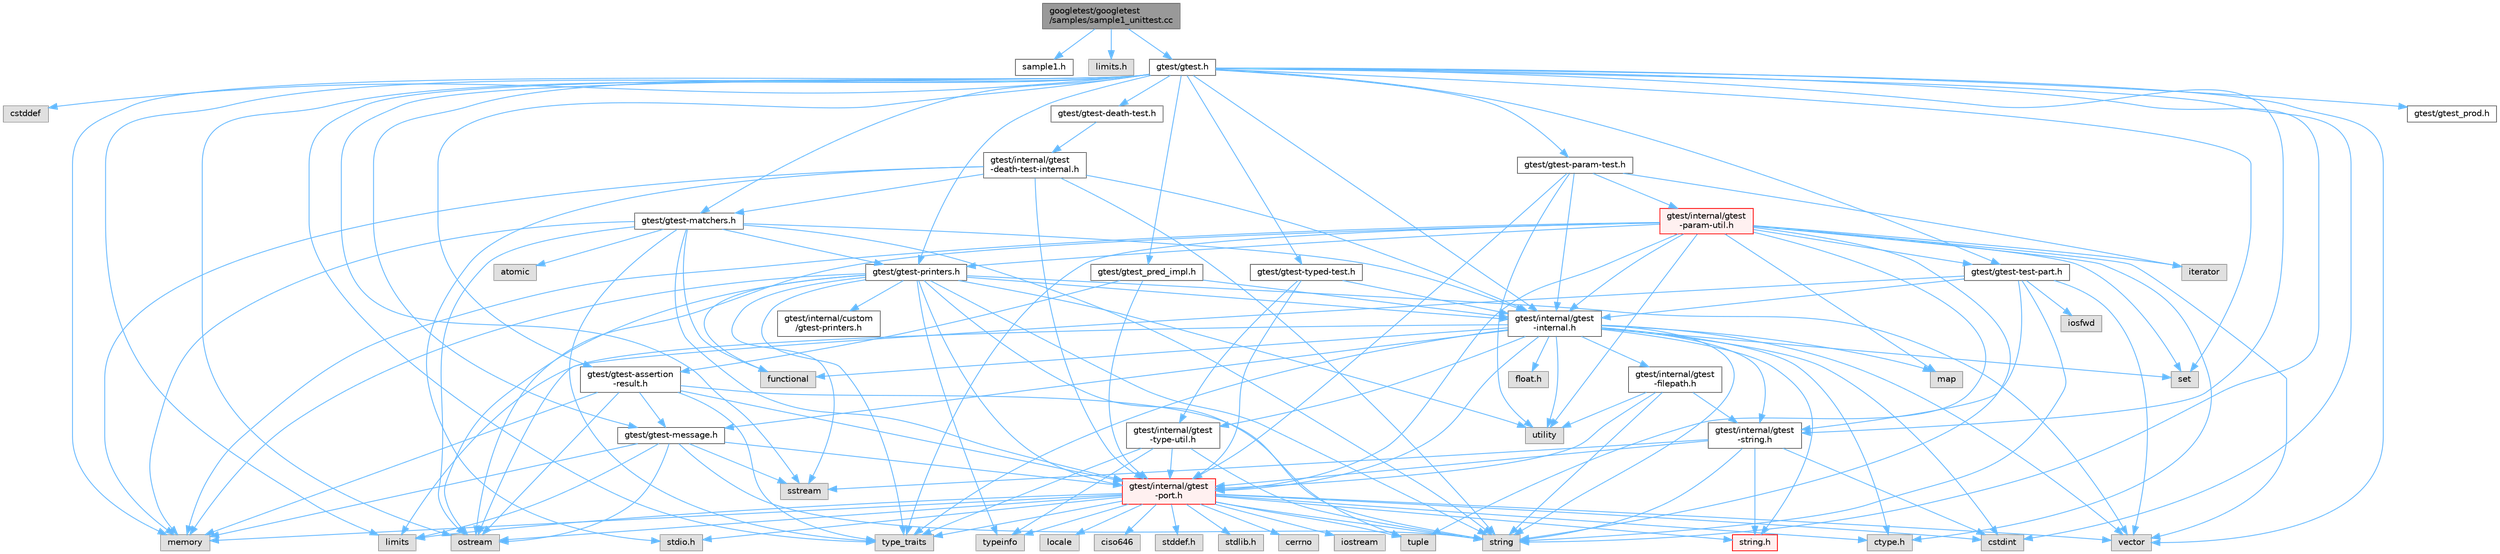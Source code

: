 digraph "googletest/googletest/samples/sample1_unittest.cc"
{
 // LATEX_PDF_SIZE
  bgcolor="transparent";
  edge [fontname=Helvetica,fontsize=10,labelfontname=Helvetica,labelfontsize=10];
  node [fontname=Helvetica,fontsize=10,shape=box,height=0.2,width=0.4];
  Node1 [id="Node000001",label="googletest/googletest\l/samples/sample1_unittest.cc",height=0.2,width=0.4,color="gray40", fillcolor="grey60", style="filled", fontcolor="black",tooltip=" "];
  Node1 -> Node2 [id="edge147_Node000001_Node000002",color="steelblue1",style="solid",tooltip=" "];
  Node2 [id="Node000002",label="sample1.h",height=0.2,width=0.4,color="grey40", fillcolor="white", style="filled",URL="$sample1_8h.html",tooltip=" "];
  Node1 -> Node3 [id="edge148_Node000001_Node000003",color="steelblue1",style="solid",tooltip=" "];
  Node3 [id="Node000003",label="limits.h",height=0.2,width=0.4,color="grey60", fillcolor="#E0E0E0", style="filled",tooltip=" "];
  Node1 -> Node4 [id="edge149_Node000001_Node000004",color="steelblue1",style="solid",tooltip=" "];
  Node4 [id="Node000004",label="gtest/gtest.h",height=0.2,width=0.4,color="grey40", fillcolor="white", style="filled",URL="$gtest_8h.html",tooltip=" "];
  Node4 -> Node5 [id="edge150_Node000004_Node000005",color="steelblue1",style="solid",tooltip=" "];
  Node5 [id="Node000005",label="cstddef",height=0.2,width=0.4,color="grey60", fillcolor="#E0E0E0", style="filled",tooltip=" "];
  Node4 -> Node6 [id="edge151_Node000004_Node000006",color="steelblue1",style="solid",tooltip=" "];
  Node6 [id="Node000006",label="cstdint",height=0.2,width=0.4,color="grey60", fillcolor="#E0E0E0", style="filled",tooltip=" "];
  Node4 -> Node7 [id="edge152_Node000004_Node000007",color="steelblue1",style="solid",tooltip=" "];
  Node7 [id="Node000007",label="limits",height=0.2,width=0.4,color="grey60", fillcolor="#E0E0E0", style="filled",tooltip=" "];
  Node4 -> Node8 [id="edge153_Node000004_Node000008",color="steelblue1",style="solid",tooltip=" "];
  Node8 [id="Node000008",label="memory",height=0.2,width=0.4,color="grey60", fillcolor="#E0E0E0", style="filled",tooltip=" "];
  Node4 -> Node9 [id="edge154_Node000004_Node000009",color="steelblue1",style="solid",tooltip=" "];
  Node9 [id="Node000009",label="ostream",height=0.2,width=0.4,color="grey60", fillcolor="#E0E0E0", style="filled",tooltip=" "];
  Node4 -> Node10 [id="edge155_Node000004_Node000010",color="steelblue1",style="solid",tooltip=" "];
  Node10 [id="Node000010",label="set",height=0.2,width=0.4,color="grey60", fillcolor="#E0E0E0", style="filled",tooltip=" "];
  Node4 -> Node11 [id="edge156_Node000004_Node000011",color="steelblue1",style="solid",tooltip=" "];
  Node11 [id="Node000011",label="sstream",height=0.2,width=0.4,color="grey60", fillcolor="#E0E0E0", style="filled",tooltip=" "];
  Node4 -> Node12 [id="edge157_Node000004_Node000012",color="steelblue1",style="solid",tooltip=" "];
  Node12 [id="Node000012",label="string",height=0.2,width=0.4,color="grey60", fillcolor="#E0E0E0", style="filled",tooltip=" "];
  Node4 -> Node13 [id="edge158_Node000004_Node000013",color="steelblue1",style="solid",tooltip=" "];
  Node13 [id="Node000013",label="type_traits",height=0.2,width=0.4,color="grey60", fillcolor="#E0E0E0", style="filled",tooltip=" "];
  Node4 -> Node14 [id="edge159_Node000004_Node000014",color="steelblue1",style="solid",tooltip=" "];
  Node14 [id="Node000014",label="vector",height=0.2,width=0.4,color="grey60", fillcolor="#E0E0E0", style="filled",tooltip=" "];
  Node4 -> Node15 [id="edge160_Node000004_Node000015",color="steelblue1",style="solid",tooltip=" "];
  Node15 [id="Node000015",label="gtest/gtest-assertion\l-result.h",height=0.2,width=0.4,color="grey40", fillcolor="white", style="filled",URL="$gtest-assertion-result_8h.html",tooltip=" "];
  Node15 -> Node8 [id="edge161_Node000015_Node000008",color="steelblue1",style="solid",tooltip=" "];
  Node15 -> Node9 [id="edge162_Node000015_Node000009",color="steelblue1",style="solid",tooltip=" "];
  Node15 -> Node12 [id="edge163_Node000015_Node000012",color="steelblue1",style="solid",tooltip=" "];
  Node15 -> Node13 [id="edge164_Node000015_Node000013",color="steelblue1",style="solid",tooltip=" "];
  Node15 -> Node16 [id="edge165_Node000015_Node000016",color="steelblue1",style="solid",tooltip=" "];
  Node16 [id="Node000016",label="gtest/gtest-message.h",height=0.2,width=0.4,color="grey40", fillcolor="white", style="filled",URL="$gtest-message_8h.html",tooltip=" "];
  Node16 -> Node7 [id="edge166_Node000016_Node000007",color="steelblue1",style="solid",tooltip=" "];
  Node16 -> Node8 [id="edge167_Node000016_Node000008",color="steelblue1",style="solid",tooltip=" "];
  Node16 -> Node9 [id="edge168_Node000016_Node000009",color="steelblue1",style="solid",tooltip=" "];
  Node16 -> Node11 [id="edge169_Node000016_Node000011",color="steelblue1",style="solid",tooltip=" "];
  Node16 -> Node12 [id="edge170_Node000016_Node000012",color="steelblue1",style="solid",tooltip=" "];
  Node16 -> Node17 [id="edge171_Node000016_Node000017",color="steelblue1",style="solid",tooltip=" "];
  Node17 [id="Node000017",label="gtest/internal/gtest\l-port.h",height=0.2,width=0.4,color="red", fillcolor="#FFF0F0", style="filled",URL="$gtest-port_8h.html",tooltip=" "];
  Node17 -> Node18 [id="edge172_Node000017_Node000018",color="steelblue1",style="solid",tooltip=" "];
  Node18 [id="Node000018",label="ciso646",height=0.2,width=0.4,color="grey60", fillcolor="#E0E0E0", style="filled",tooltip=" "];
  Node17 -> Node19 [id="edge173_Node000017_Node000019",color="steelblue1",style="solid",tooltip=" "];
  Node19 [id="Node000019",label="ctype.h",height=0.2,width=0.4,color="grey60", fillcolor="#E0E0E0", style="filled",tooltip=" "];
  Node17 -> Node20 [id="edge174_Node000017_Node000020",color="steelblue1",style="solid",tooltip=" "];
  Node20 [id="Node000020",label="stddef.h",height=0.2,width=0.4,color="grey60", fillcolor="#E0E0E0", style="filled",tooltip=" "];
  Node17 -> Node21 [id="edge175_Node000017_Node000021",color="steelblue1",style="solid",tooltip=" "];
  Node21 [id="Node000021",label="stdio.h",height=0.2,width=0.4,color="grey60", fillcolor="#E0E0E0", style="filled",tooltip=" "];
  Node17 -> Node22 [id="edge176_Node000017_Node000022",color="steelblue1",style="solid",tooltip=" "];
  Node22 [id="Node000022",label="stdlib.h",height=0.2,width=0.4,color="grey60", fillcolor="#E0E0E0", style="filled",tooltip=" "];
  Node17 -> Node23 [id="edge177_Node000017_Node000023",color="steelblue1",style="solid",tooltip=" "];
  Node23 [id="Node000023",label="string.h",height=0.2,width=0.4,color="red", fillcolor="#FFF0F0", style="filled",URL="$string_8h.html",tooltip=" "];
  Node17 -> Node34 [id="edge178_Node000017_Node000034",color="steelblue1",style="solid",tooltip=" "];
  Node34 [id="Node000034",label="cerrno",height=0.2,width=0.4,color="grey60", fillcolor="#E0E0E0", style="filled",tooltip=" "];
  Node17 -> Node6 [id="edge179_Node000017_Node000006",color="steelblue1",style="solid",tooltip=" "];
  Node17 -> Node35 [id="edge180_Node000017_Node000035",color="steelblue1",style="solid",tooltip=" "];
  Node35 [id="Node000035",label="iostream",height=0.2,width=0.4,color="grey60", fillcolor="#E0E0E0", style="filled",tooltip=" "];
  Node17 -> Node7 [id="edge181_Node000017_Node000007",color="steelblue1",style="solid",tooltip=" "];
  Node17 -> Node36 [id="edge182_Node000017_Node000036",color="steelblue1",style="solid",tooltip=" "];
  Node36 [id="Node000036",label="locale",height=0.2,width=0.4,color="grey60", fillcolor="#E0E0E0", style="filled",tooltip=" "];
  Node17 -> Node8 [id="edge183_Node000017_Node000008",color="steelblue1",style="solid",tooltip=" "];
  Node17 -> Node9 [id="edge184_Node000017_Node000009",color="steelblue1",style="solid",tooltip=" "];
  Node17 -> Node12 [id="edge185_Node000017_Node000012",color="steelblue1",style="solid",tooltip=" "];
  Node17 -> Node37 [id="edge186_Node000017_Node000037",color="steelblue1",style="solid",tooltip=" "];
  Node37 [id="Node000037",label="tuple",height=0.2,width=0.4,color="grey60", fillcolor="#E0E0E0", style="filled",tooltip=" "];
  Node17 -> Node13 [id="edge187_Node000017_Node000013",color="steelblue1",style="solid",tooltip=" "];
  Node17 -> Node14 [id="edge188_Node000017_Node000014",color="steelblue1",style="solid",tooltip=" "];
  Node17 -> Node45 [id="edge189_Node000017_Node000045",color="steelblue1",style="solid",tooltip=" "];
  Node45 [id="Node000045",label="typeinfo",height=0.2,width=0.4,color="grey60", fillcolor="#E0E0E0", style="filled",tooltip=" "];
  Node15 -> Node17 [id="edge190_Node000015_Node000017",color="steelblue1",style="solid",tooltip=" "];
  Node4 -> Node46 [id="edge191_Node000004_Node000046",color="steelblue1",style="solid",tooltip=" "];
  Node46 [id="Node000046",label="gtest/gtest-death-test.h",height=0.2,width=0.4,color="grey40", fillcolor="white", style="filled",URL="$gtest-death-test_8h.html",tooltip=" "];
  Node46 -> Node47 [id="edge192_Node000046_Node000047",color="steelblue1",style="solid",tooltip=" "];
  Node47 [id="Node000047",label="gtest/internal/gtest\l-death-test-internal.h",height=0.2,width=0.4,color="grey40", fillcolor="white", style="filled",URL="$gtest-death-test-internal_8h.html",tooltip=" "];
  Node47 -> Node21 [id="edge193_Node000047_Node000021",color="steelblue1",style="solid",tooltip=" "];
  Node47 -> Node8 [id="edge194_Node000047_Node000008",color="steelblue1",style="solid",tooltip=" "];
  Node47 -> Node12 [id="edge195_Node000047_Node000012",color="steelblue1",style="solid",tooltip=" "];
  Node47 -> Node48 [id="edge196_Node000047_Node000048",color="steelblue1",style="solid",tooltip=" "];
  Node48 [id="Node000048",label="gtest/gtest-matchers.h",height=0.2,width=0.4,color="grey40", fillcolor="white", style="filled",URL="$gtest-matchers_8h.html",tooltip=" "];
  Node48 -> Node49 [id="edge197_Node000048_Node000049",color="steelblue1",style="solid",tooltip=" "];
  Node49 [id="Node000049",label="atomic",height=0.2,width=0.4,color="grey60", fillcolor="#E0E0E0", style="filled",tooltip=" "];
  Node48 -> Node50 [id="edge198_Node000048_Node000050",color="steelblue1",style="solid",tooltip=" "];
  Node50 [id="Node000050",label="functional",height=0.2,width=0.4,color="grey60", fillcolor="#E0E0E0", style="filled",tooltip=" "];
  Node48 -> Node8 [id="edge199_Node000048_Node000008",color="steelblue1",style="solid",tooltip=" "];
  Node48 -> Node9 [id="edge200_Node000048_Node000009",color="steelblue1",style="solid",tooltip=" "];
  Node48 -> Node12 [id="edge201_Node000048_Node000012",color="steelblue1",style="solid",tooltip=" "];
  Node48 -> Node13 [id="edge202_Node000048_Node000013",color="steelblue1",style="solid",tooltip=" "];
  Node48 -> Node51 [id="edge203_Node000048_Node000051",color="steelblue1",style="solid",tooltip=" "];
  Node51 [id="Node000051",label="gtest/gtest-printers.h",height=0.2,width=0.4,color="grey40", fillcolor="white", style="filled",URL="$gtest-printers_8h.html",tooltip=" "];
  Node51 -> Node50 [id="edge204_Node000051_Node000050",color="steelblue1",style="solid",tooltip=" "];
  Node51 -> Node8 [id="edge205_Node000051_Node000008",color="steelblue1",style="solid",tooltip=" "];
  Node51 -> Node9 [id="edge206_Node000051_Node000009",color="steelblue1",style="solid",tooltip=" "];
  Node51 -> Node11 [id="edge207_Node000051_Node000011",color="steelblue1",style="solid",tooltip=" "];
  Node51 -> Node12 [id="edge208_Node000051_Node000012",color="steelblue1",style="solid",tooltip=" "];
  Node51 -> Node37 [id="edge209_Node000051_Node000037",color="steelblue1",style="solid",tooltip=" "];
  Node51 -> Node13 [id="edge210_Node000051_Node000013",color="steelblue1",style="solid",tooltip=" "];
  Node51 -> Node45 [id="edge211_Node000051_Node000045",color="steelblue1",style="solid",tooltip=" "];
  Node51 -> Node28 [id="edge212_Node000051_Node000028",color="steelblue1",style="solid",tooltip=" "];
  Node28 [id="Node000028",label="utility",height=0.2,width=0.4,color="grey60", fillcolor="#E0E0E0", style="filled",tooltip=" "];
  Node51 -> Node14 [id="edge213_Node000051_Node000014",color="steelblue1",style="solid",tooltip=" "];
  Node51 -> Node52 [id="edge214_Node000051_Node000052",color="steelblue1",style="solid",tooltip=" "];
  Node52 [id="Node000052",label="gtest/internal/gtest\l-internal.h",height=0.2,width=0.4,color="grey40", fillcolor="white", style="filled",URL="$gtest-internal_8h.html",tooltip=" "];
  Node52 -> Node17 [id="edge215_Node000052_Node000017",color="steelblue1",style="solid",tooltip=" "];
  Node52 -> Node19 [id="edge216_Node000052_Node000019",color="steelblue1",style="solid",tooltip=" "];
  Node52 -> Node53 [id="edge217_Node000052_Node000053",color="steelblue1",style="solid",tooltip=" "];
  Node53 [id="Node000053",label="float.h",height=0.2,width=0.4,color="grey60", fillcolor="#E0E0E0", style="filled",tooltip=" "];
  Node52 -> Node23 [id="edge218_Node000052_Node000023",color="steelblue1",style="solid",tooltip=" "];
  Node52 -> Node6 [id="edge219_Node000052_Node000006",color="steelblue1",style="solid",tooltip=" "];
  Node52 -> Node50 [id="edge220_Node000052_Node000050",color="steelblue1",style="solid",tooltip=" "];
  Node52 -> Node7 [id="edge221_Node000052_Node000007",color="steelblue1",style="solid",tooltip=" "];
  Node52 -> Node54 [id="edge222_Node000052_Node000054",color="steelblue1",style="solid",tooltip=" "];
  Node54 [id="Node000054",label="map",height=0.2,width=0.4,color="grey60", fillcolor="#E0E0E0", style="filled",tooltip=" "];
  Node52 -> Node10 [id="edge223_Node000052_Node000010",color="steelblue1",style="solid",tooltip=" "];
  Node52 -> Node12 [id="edge224_Node000052_Node000012",color="steelblue1",style="solid",tooltip=" "];
  Node52 -> Node13 [id="edge225_Node000052_Node000013",color="steelblue1",style="solid",tooltip=" "];
  Node52 -> Node28 [id="edge226_Node000052_Node000028",color="steelblue1",style="solid",tooltip=" "];
  Node52 -> Node14 [id="edge227_Node000052_Node000014",color="steelblue1",style="solid",tooltip=" "];
  Node52 -> Node16 [id="edge228_Node000052_Node000016",color="steelblue1",style="solid",tooltip=" "];
  Node52 -> Node55 [id="edge229_Node000052_Node000055",color="steelblue1",style="solid",tooltip=" "];
  Node55 [id="Node000055",label="gtest/internal/gtest\l-filepath.h",height=0.2,width=0.4,color="grey40", fillcolor="white", style="filled",URL="$gtest-filepath_8h.html",tooltip=" "];
  Node55 -> Node12 [id="edge230_Node000055_Node000012",color="steelblue1",style="solid",tooltip=" "];
  Node55 -> Node28 [id="edge231_Node000055_Node000028",color="steelblue1",style="solid",tooltip=" "];
  Node55 -> Node17 [id="edge232_Node000055_Node000017",color="steelblue1",style="solid",tooltip=" "];
  Node55 -> Node56 [id="edge233_Node000055_Node000056",color="steelblue1",style="solid",tooltip=" "];
  Node56 [id="Node000056",label="gtest/internal/gtest\l-string.h",height=0.2,width=0.4,color="grey40", fillcolor="white", style="filled",URL="$gtest-string_8h.html",tooltip=" "];
  Node56 -> Node23 [id="edge234_Node000056_Node000023",color="steelblue1",style="solid",tooltip=" "];
  Node56 -> Node6 [id="edge235_Node000056_Node000006",color="steelblue1",style="solid",tooltip=" "];
  Node56 -> Node11 [id="edge236_Node000056_Node000011",color="steelblue1",style="solid",tooltip=" "];
  Node56 -> Node12 [id="edge237_Node000056_Node000012",color="steelblue1",style="solid",tooltip=" "];
  Node56 -> Node17 [id="edge238_Node000056_Node000017",color="steelblue1",style="solid",tooltip=" "];
  Node52 -> Node56 [id="edge239_Node000052_Node000056",color="steelblue1",style="solid",tooltip=" "];
  Node52 -> Node57 [id="edge240_Node000052_Node000057",color="steelblue1",style="solid",tooltip=" "];
  Node57 [id="Node000057",label="gtest/internal/gtest\l-type-util.h",height=0.2,width=0.4,color="grey40", fillcolor="white", style="filled",URL="$gtest-type-util_8h.html",tooltip=" "];
  Node57 -> Node12 [id="edge241_Node000057_Node000012",color="steelblue1",style="solid",tooltip=" "];
  Node57 -> Node13 [id="edge242_Node000057_Node000013",color="steelblue1",style="solid",tooltip=" "];
  Node57 -> Node45 [id="edge243_Node000057_Node000045",color="steelblue1",style="solid",tooltip=" "];
  Node57 -> Node17 [id="edge244_Node000057_Node000017",color="steelblue1",style="solid",tooltip=" "];
  Node51 -> Node17 [id="edge245_Node000051_Node000017",color="steelblue1",style="solid",tooltip=" "];
  Node51 -> Node58 [id="edge246_Node000051_Node000058",color="steelblue1",style="solid",tooltip=" "];
  Node58 [id="Node000058",label="gtest/internal/custom\l/gtest-printers.h",height=0.2,width=0.4,color="grey40", fillcolor="white", style="filled",URL="$internal_2custom_2gtest-printers_8h.html",tooltip=" "];
  Node48 -> Node52 [id="edge247_Node000048_Node000052",color="steelblue1",style="solid",tooltip=" "];
  Node48 -> Node17 [id="edge248_Node000048_Node000017",color="steelblue1",style="solid",tooltip=" "];
  Node47 -> Node52 [id="edge249_Node000047_Node000052",color="steelblue1",style="solid",tooltip=" "];
  Node47 -> Node17 [id="edge250_Node000047_Node000017",color="steelblue1",style="solid",tooltip=" "];
  Node4 -> Node48 [id="edge251_Node000004_Node000048",color="steelblue1",style="solid",tooltip=" "];
  Node4 -> Node16 [id="edge252_Node000004_Node000016",color="steelblue1",style="solid",tooltip=" "];
  Node4 -> Node59 [id="edge253_Node000004_Node000059",color="steelblue1",style="solid",tooltip=" "];
  Node59 [id="Node000059",label="gtest/gtest-param-test.h",height=0.2,width=0.4,color="grey40", fillcolor="white", style="filled",URL="$gtest-param-test_8h.html",tooltip=" "];
  Node59 -> Node30 [id="edge254_Node000059_Node000030",color="steelblue1",style="solid",tooltip=" "];
  Node30 [id="Node000030",label="iterator",height=0.2,width=0.4,color="grey60", fillcolor="#E0E0E0", style="filled",tooltip=" "];
  Node59 -> Node28 [id="edge255_Node000059_Node000028",color="steelblue1",style="solid",tooltip=" "];
  Node59 -> Node52 [id="edge256_Node000059_Node000052",color="steelblue1",style="solid",tooltip=" "];
  Node59 -> Node60 [id="edge257_Node000059_Node000060",color="steelblue1",style="solid",tooltip=" "];
  Node60 [id="Node000060",label="gtest/internal/gtest\l-param-util.h",height=0.2,width=0.4,color="red", fillcolor="#FFF0F0", style="filled",URL="$gtest-param-util_8h.html",tooltip=" "];
  Node60 -> Node19 [id="edge258_Node000060_Node000019",color="steelblue1",style="solid",tooltip=" "];
  Node60 -> Node30 [id="edge259_Node000060_Node000030",color="steelblue1",style="solid",tooltip=" "];
  Node60 -> Node54 [id="edge260_Node000060_Node000054",color="steelblue1",style="solid",tooltip=" "];
  Node60 -> Node8 [id="edge261_Node000060_Node000008",color="steelblue1",style="solid",tooltip=" "];
  Node60 -> Node9 [id="edge262_Node000060_Node000009",color="steelblue1",style="solid",tooltip=" "];
  Node60 -> Node10 [id="edge263_Node000060_Node000010",color="steelblue1",style="solid",tooltip=" "];
  Node60 -> Node12 [id="edge264_Node000060_Node000012",color="steelblue1",style="solid",tooltip=" "];
  Node60 -> Node37 [id="edge265_Node000060_Node000037",color="steelblue1",style="solid",tooltip=" "];
  Node60 -> Node13 [id="edge266_Node000060_Node000013",color="steelblue1",style="solid",tooltip=" "];
  Node60 -> Node28 [id="edge267_Node000060_Node000028",color="steelblue1",style="solid",tooltip=" "];
  Node60 -> Node14 [id="edge268_Node000060_Node000014",color="steelblue1",style="solid",tooltip=" "];
  Node60 -> Node51 [id="edge269_Node000060_Node000051",color="steelblue1",style="solid",tooltip=" "];
  Node60 -> Node63 [id="edge270_Node000060_Node000063",color="steelblue1",style="solid",tooltip=" "];
  Node63 [id="Node000063",label="gtest/gtest-test-part.h",height=0.2,width=0.4,color="grey40", fillcolor="white", style="filled",URL="$gtest-test-part_8h.html",tooltip=" "];
  Node63 -> Node64 [id="edge271_Node000063_Node000064",color="steelblue1",style="solid",tooltip=" "];
  Node64 [id="Node000064",label="iosfwd",height=0.2,width=0.4,color="grey60", fillcolor="#E0E0E0", style="filled",tooltip=" "];
  Node63 -> Node9 [id="edge272_Node000063_Node000009",color="steelblue1",style="solid",tooltip=" "];
  Node63 -> Node12 [id="edge273_Node000063_Node000012",color="steelblue1",style="solid",tooltip=" "];
  Node63 -> Node14 [id="edge274_Node000063_Node000014",color="steelblue1",style="solid",tooltip=" "];
  Node63 -> Node52 [id="edge275_Node000063_Node000052",color="steelblue1",style="solid",tooltip=" "];
  Node63 -> Node56 [id="edge276_Node000063_Node000056",color="steelblue1",style="solid",tooltip=" "];
  Node60 -> Node52 [id="edge277_Node000060_Node000052",color="steelblue1",style="solid",tooltip=" "];
  Node60 -> Node17 [id="edge278_Node000060_Node000017",color="steelblue1",style="solid",tooltip=" "];
  Node59 -> Node17 [id="edge279_Node000059_Node000017",color="steelblue1",style="solid",tooltip=" "];
  Node4 -> Node51 [id="edge280_Node000004_Node000051",color="steelblue1",style="solid",tooltip=" "];
  Node4 -> Node63 [id="edge281_Node000004_Node000063",color="steelblue1",style="solid",tooltip=" "];
  Node4 -> Node65 [id="edge282_Node000004_Node000065",color="steelblue1",style="solid",tooltip=" "];
  Node65 [id="Node000065",label="gtest/gtest-typed-test.h",height=0.2,width=0.4,color="grey40", fillcolor="white", style="filled",URL="$gtest-typed-test_8h.html",tooltip=" "];
  Node65 -> Node52 [id="edge283_Node000065_Node000052",color="steelblue1",style="solid",tooltip=" "];
  Node65 -> Node17 [id="edge284_Node000065_Node000017",color="steelblue1",style="solid",tooltip=" "];
  Node65 -> Node57 [id="edge285_Node000065_Node000057",color="steelblue1",style="solid",tooltip=" "];
  Node4 -> Node66 [id="edge286_Node000004_Node000066",color="steelblue1",style="solid",tooltip=" "];
  Node66 [id="Node000066",label="gtest/gtest_pred_impl.h",height=0.2,width=0.4,color="grey40", fillcolor="white", style="filled",URL="$gtest__pred__impl_8h.html",tooltip=" "];
  Node66 -> Node15 [id="edge287_Node000066_Node000015",color="steelblue1",style="solid",tooltip=" "];
  Node66 -> Node52 [id="edge288_Node000066_Node000052",color="steelblue1",style="solid",tooltip=" "];
  Node66 -> Node17 [id="edge289_Node000066_Node000017",color="steelblue1",style="solid",tooltip=" "];
  Node4 -> Node67 [id="edge290_Node000004_Node000067",color="steelblue1",style="solid",tooltip=" "];
  Node67 [id="Node000067",label="gtest/gtest_prod.h",height=0.2,width=0.4,color="grey40", fillcolor="white", style="filled",URL="$gtest__prod_8h.html",tooltip=" "];
  Node4 -> Node52 [id="edge291_Node000004_Node000052",color="steelblue1",style="solid",tooltip=" "];
  Node4 -> Node56 [id="edge292_Node000004_Node000056",color="steelblue1",style="solid",tooltip=" "];
}
